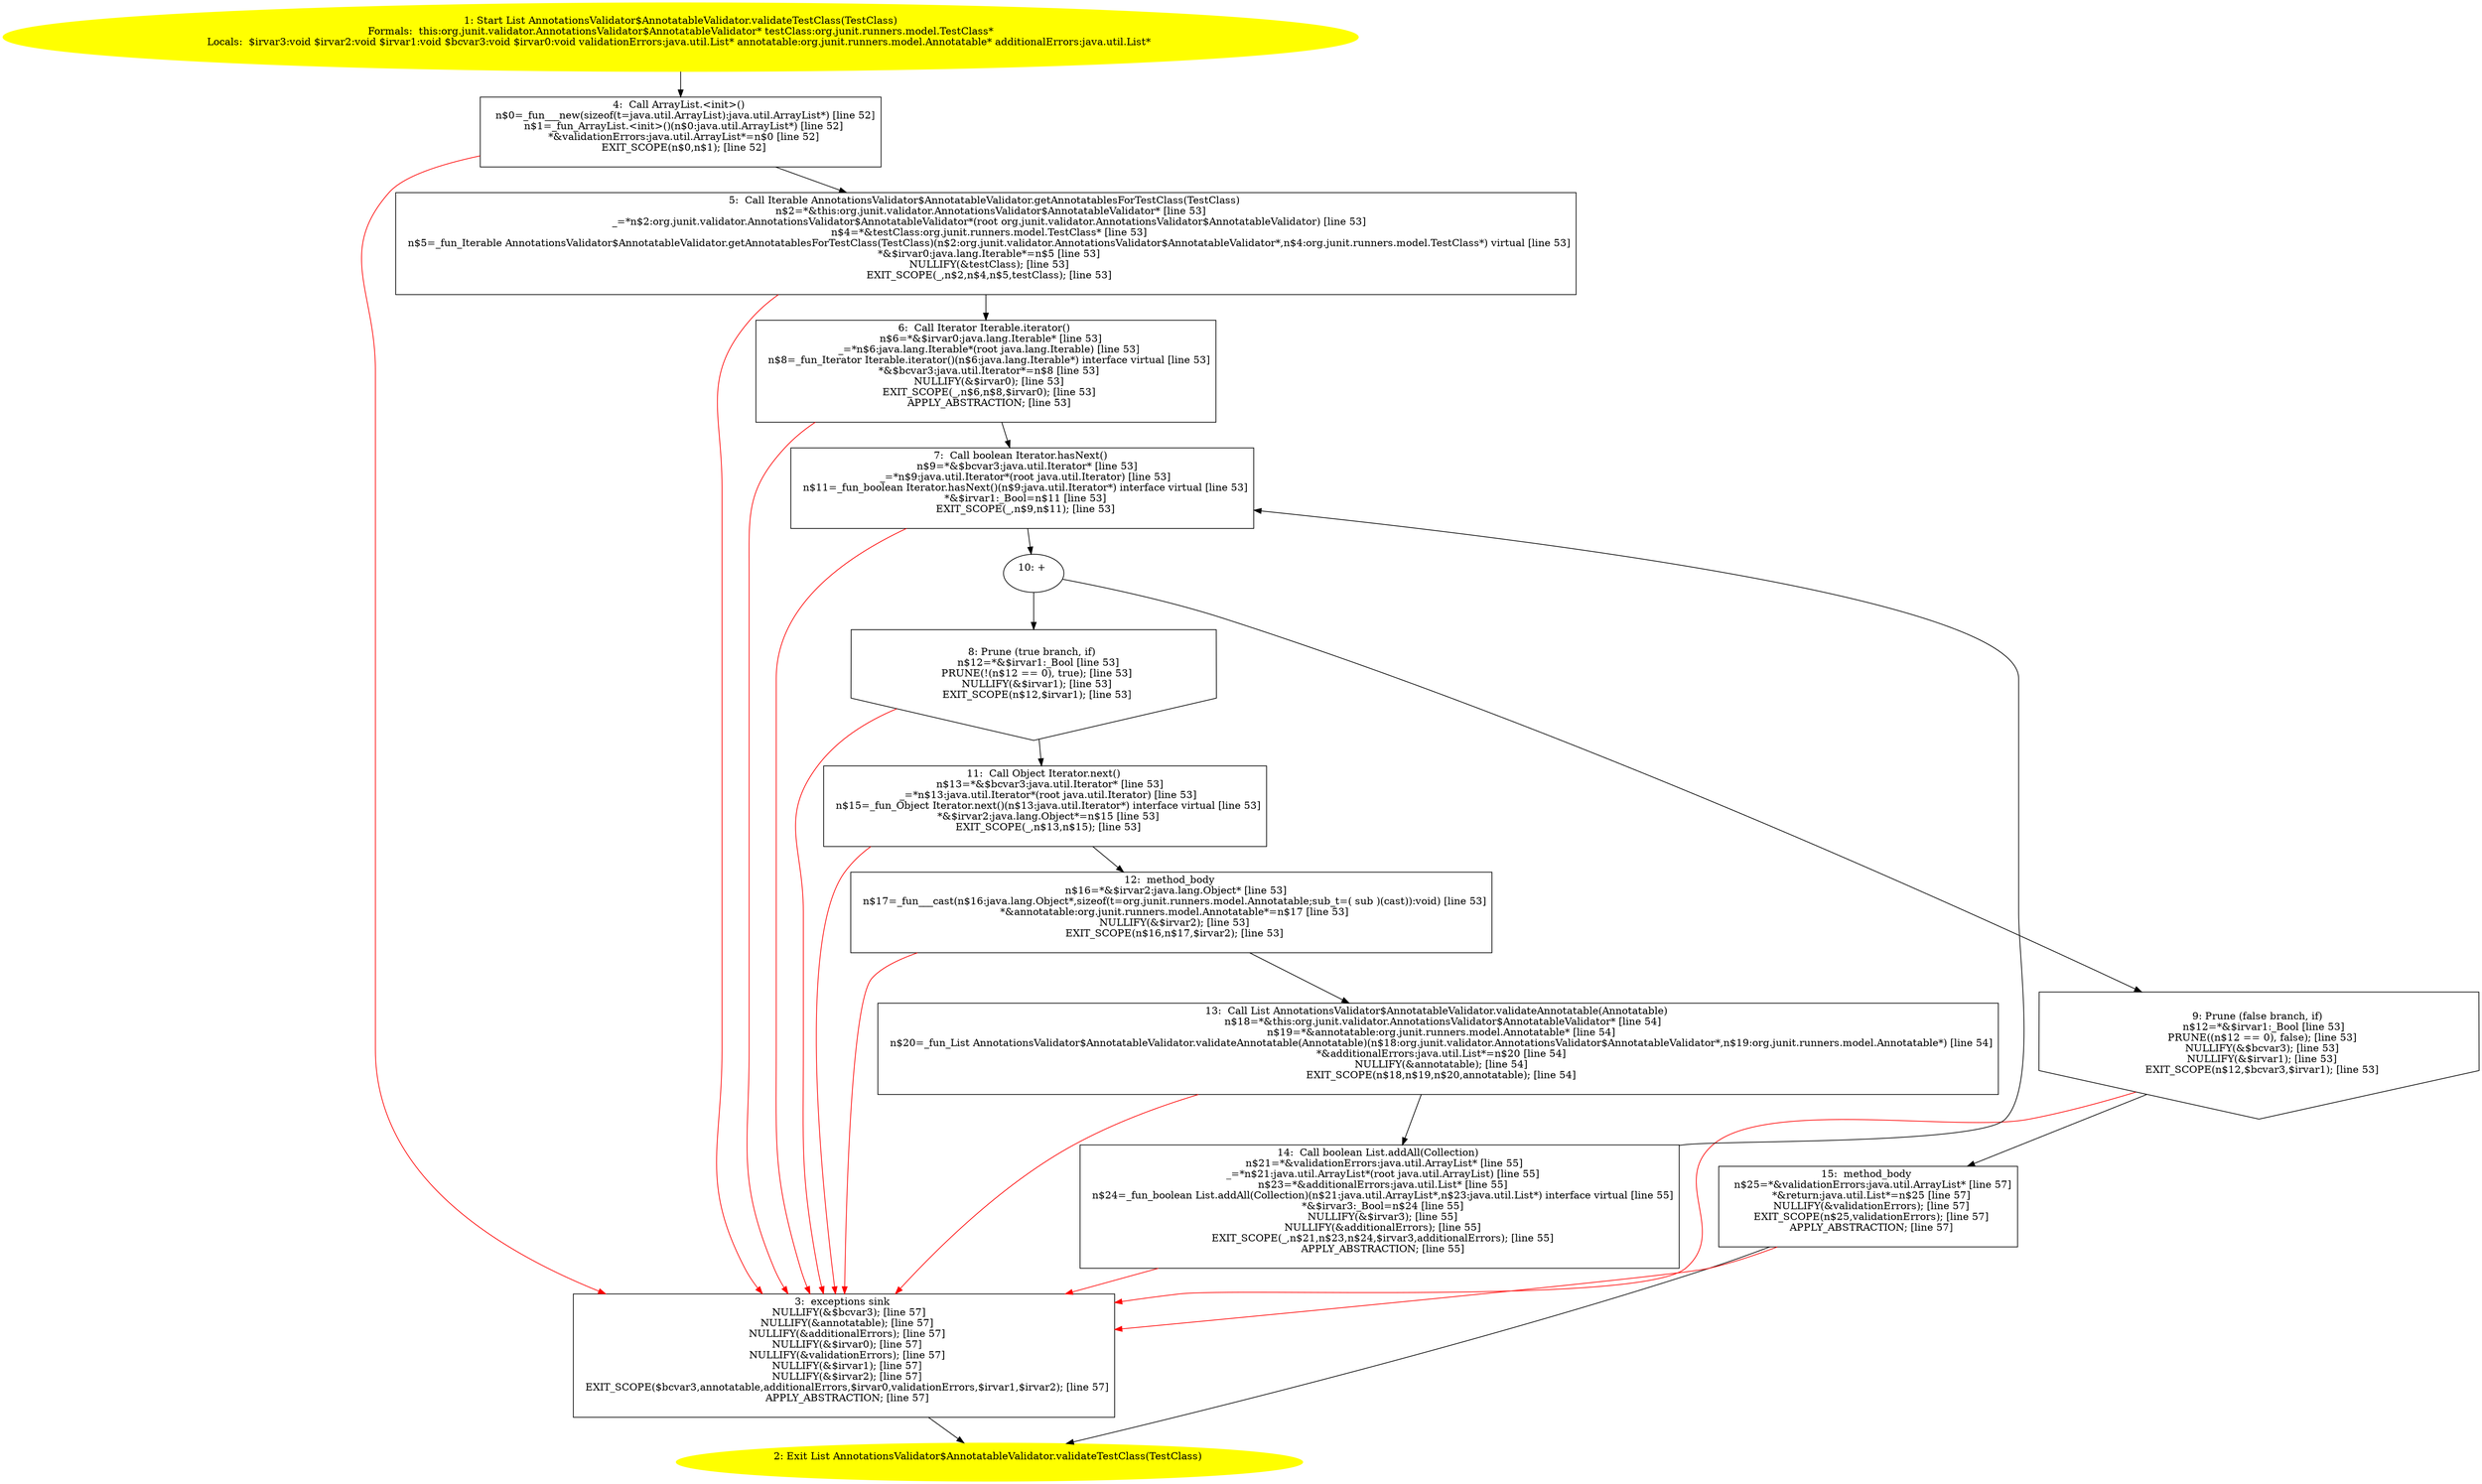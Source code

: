 /* @generated */
digraph cfg {
"org.junit.validator.AnnotationsValidator$AnnotatableValidator.validateTestClass(org.junit.runners.mo.734f3e8d74b41e610d6d80a93663f6b3_1" [label="1: Start List AnnotationsValidator$AnnotatableValidator.validateTestClass(TestClass)\nFormals:  this:org.junit.validator.AnnotationsValidator$AnnotatableValidator* testClass:org.junit.runners.model.TestClass*\nLocals:  $irvar3:void $irvar2:void $irvar1:void $bcvar3:void $irvar0:void validationErrors:java.util.List* annotatable:org.junit.runners.model.Annotatable* additionalErrors:java.util.List* \n  " color=yellow style=filled]
	

	 "org.junit.validator.AnnotationsValidator$AnnotatableValidator.validateTestClass(org.junit.runners.mo.734f3e8d74b41e610d6d80a93663f6b3_1" -> "org.junit.validator.AnnotationsValidator$AnnotatableValidator.validateTestClass(org.junit.runners.mo.734f3e8d74b41e610d6d80a93663f6b3_4" ;
"org.junit.validator.AnnotationsValidator$AnnotatableValidator.validateTestClass(org.junit.runners.mo.734f3e8d74b41e610d6d80a93663f6b3_2" [label="2: Exit List AnnotationsValidator$AnnotatableValidator.validateTestClass(TestClass) \n  " color=yellow style=filled]
	

"org.junit.validator.AnnotationsValidator$AnnotatableValidator.validateTestClass(org.junit.runners.mo.734f3e8d74b41e610d6d80a93663f6b3_3" [label="3:  exceptions sink \n   NULLIFY(&$bcvar3); [line 57]\n  NULLIFY(&annotatable); [line 57]\n  NULLIFY(&additionalErrors); [line 57]\n  NULLIFY(&$irvar0); [line 57]\n  NULLIFY(&validationErrors); [line 57]\n  NULLIFY(&$irvar1); [line 57]\n  NULLIFY(&$irvar2); [line 57]\n  EXIT_SCOPE($bcvar3,annotatable,additionalErrors,$irvar0,validationErrors,$irvar1,$irvar2); [line 57]\n  APPLY_ABSTRACTION; [line 57]\n " shape="box"]
	

	 "org.junit.validator.AnnotationsValidator$AnnotatableValidator.validateTestClass(org.junit.runners.mo.734f3e8d74b41e610d6d80a93663f6b3_3" -> "org.junit.validator.AnnotationsValidator$AnnotatableValidator.validateTestClass(org.junit.runners.mo.734f3e8d74b41e610d6d80a93663f6b3_2" ;
"org.junit.validator.AnnotationsValidator$AnnotatableValidator.validateTestClass(org.junit.runners.mo.734f3e8d74b41e610d6d80a93663f6b3_4" [label="4:  Call ArrayList.<init>() \n   n$0=_fun___new(sizeof(t=java.util.ArrayList):java.util.ArrayList*) [line 52]\n  n$1=_fun_ArrayList.<init>()(n$0:java.util.ArrayList*) [line 52]\n  *&validationErrors:java.util.ArrayList*=n$0 [line 52]\n  EXIT_SCOPE(n$0,n$1); [line 52]\n " shape="box"]
	

	 "org.junit.validator.AnnotationsValidator$AnnotatableValidator.validateTestClass(org.junit.runners.mo.734f3e8d74b41e610d6d80a93663f6b3_4" -> "org.junit.validator.AnnotationsValidator$AnnotatableValidator.validateTestClass(org.junit.runners.mo.734f3e8d74b41e610d6d80a93663f6b3_5" ;
	 "org.junit.validator.AnnotationsValidator$AnnotatableValidator.validateTestClass(org.junit.runners.mo.734f3e8d74b41e610d6d80a93663f6b3_4" -> "org.junit.validator.AnnotationsValidator$AnnotatableValidator.validateTestClass(org.junit.runners.mo.734f3e8d74b41e610d6d80a93663f6b3_3" [color="red" ];
"org.junit.validator.AnnotationsValidator$AnnotatableValidator.validateTestClass(org.junit.runners.mo.734f3e8d74b41e610d6d80a93663f6b3_5" [label="5:  Call Iterable AnnotationsValidator$AnnotatableValidator.getAnnotatablesForTestClass(TestClass) \n   n$2=*&this:org.junit.validator.AnnotationsValidator$AnnotatableValidator* [line 53]\n  _=*n$2:org.junit.validator.AnnotationsValidator$AnnotatableValidator*(root org.junit.validator.AnnotationsValidator$AnnotatableValidator) [line 53]\n  n$4=*&testClass:org.junit.runners.model.TestClass* [line 53]\n  n$5=_fun_Iterable AnnotationsValidator$AnnotatableValidator.getAnnotatablesForTestClass(TestClass)(n$2:org.junit.validator.AnnotationsValidator$AnnotatableValidator*,n$4:org.junit.runners.model.TestClass*) virtual [line 53]\n  *&$irvar0:java.lang.Iterable*=n$5 [line 53]\n  NULLIFY(&testClass); [line 53]\n  EXIT_SCOPE(_,n$2,n$4,n$5,testClass); [line 53]\n " shape="box"]
	

	 "org.junit.validator.AnnotationsValidator$AnnotatableValidator.validateTestClass(org.junit.runners.mo.734f3e8d74b41e610d6d80a93663f6b3_5" -> "org.junit.validator.AnnotationsValidator$AnnotatableValidator.validateTestClass(org.junit.runners.mo.734f3e8d74b41e610d6d80a93663f6b3_6" ;
	 "org.junit.validator.AnnotationsValidator$AnnotatableValidator.validateTestClass(org.junit.runners.mo.734f3e8d74b41e610d6d80a93663f6b3_5" -> "org.junit.validator.AnnotationsValidator$AnnotatableValidator.validateTestClass(org.junit.runners.mo.734f3e8d74b41e610d6d80a93663f6b3_3" [color="red" ];
"org.junit.validator.AnnotationsValidator$AnnotatableValidator.validateTestClass(org.junit.runners.mo.734f3e8d74b41e610d6d80a93663f6b3_6" [label="6:  Call Iterator Iterable.iterator() \n   n$6=*&$irvar0:java.lang.Iterable* [line 53]\n  _=*n$6:java.lang.Iterable*(root java.lang.Iterable) [line 53]\n  n$8=_fun_Iterator Iterable.iterator()(n$6:java.lang.Iterable*) interface virtual [line 53]\n  *&$bcvar3:java.util.Iterator*=n$8 [line 53]\n  NULLIFY(&$irvar0); [line 53]\n  EXIT_SCOPE(_,n$6,n$8,$irvar0); [line 53]\n  APPLY_ABSTRACTION; [line 53]\n " shape="box"]
	

	 "org.junit.validator.AnnotationsValidator$AnnotatableValidator.validateTestClass(org.junit.runners.mo.734f3e8d74b41e610d6d80a93663f6b3_6" -> "org.junit.validator.AnnotationsValidator$AnnotatableValidator.validateTestClass(org.junit.runners.mo.734f3e8d74b41e610d6d80a93663f6b3_7" ;
	 "org.junit.validator.AnnotationsValidator$AnnotatableValidator.validateTestClass(org.junit.runners.mo.734f3e8d74b41e610d6d80a93663f6b3_6" -> "org.junit.validator.AnnotationsValidator$AnnotatableValidator.validateTestClass(org.junit.runners.mo.734f3e8d74b41e610d6d80a93663f6b3_3" [color="red" ];
"org.junit.validator.AnnotationsValidator$AnnotatableValidator.validateTestClass(org.junit.runners.mo.734f3e8d74b41e610d6d80a93663f6b3_7" [label="7:  Call boolean Iterator.hasNext() \n   n$9=*&$bcvar3:java.util.Iterator* [line 53]\n  _=*n$9:java.util.Iterator*(root java.util.Iterator) [line 53]\n  n$11=_fun_boolean Iterator.hasNext()(n$9:java.util.Iterator*) interface virtual [line 53]\n  *&$irvar1:_Bool=n$11 [line 53]\n  EXIT_SCOPE(_,n$9,n$11); [line 53]\n " shape="box"]
	

	 "org.junit.validator.AnnotationsValidator$AnnotatableValidator.validateTestClass(org.junit.runners.mo.734f3e8d74b41e610d6d80a93663f6b3_7" -> "org.junit.validator.AnnotationsValidator$AnnotatableValidator.validateTestClass(org.junit.runners.mo.734f3e8d74b41e610d6d80a93663f6b3_10" ;
	 "org.junit.validator.AnnotationsValidator$AnnotatableValidator.validateTestClass(org.junit.runners.mo.734f3e8d74b41e610d6d80a93663f6b3_7" -> "org.junit.validator.AnnotationsValidator$AnnotatableValidator.validateTestClass(org.junit.runners.mo.734f3e8d74b41e610d6d80a93663f6b3_3" [color="red" ];
"org.junit.validator.AnnotationsValidator$AnnotatableValidator.validateTestClass(org.junit.runners.mo.734f3e8d74b41e610d6d80a93663f6b3_8" [label="8: Prune (true branch, if) \n   n$12=*&$irvar1:_Bool [line 53]\n  PRUNE(!(n$12 == 0), true); [line 53]\n  NULLIFY(&$irvar1); [line 53]\n  EXIT_SCOPE(n$12,$irvar1); [line 53]\n " shape="invhouse"]
	

	 "org.junit.validator.AnnotationsValidator$AnnotatableValidator.validateTestClass(org.junit.runners.mo.734f3e8d74b41e610d6d80a93663f6b3_8" -> "org.junit.validator.AnnotationsValidator$AnnotatableValidator.validateTestClass(org.junit.runners.mo.734f3e8d74b41e610d6d80a93663f6b3_11" ;
	 "org.junit.validator.AnnotationsValidator$AnnotatableValidator.validateTestClass(org.junit.runners.mo.734f3e8d74b41e610d6d80a93663f6b3_8" -> "org.junit.validator.AnnotationsValidator$AnnotatableValidator.validateTestClass(org.junit.runners.mo.734f3e8d74b41e610d6d80a93663f6b3_3" [color="red" ];
"org.junit.validator.AnnotationsValidator$AnnotatableValidator.validateTestClass(org.junit.runners.mo.734f3e8d74b41e610d6d80a93663f6b3_9" [label="9: Prune (false branch, if) \n   n$12=*&$irvar1:_Bool [line 53]\n  PRUNE((n$12 == 0), false); [line 53]\n  NULLIFY(&$bcvar3); [line 53]\n  NULLIFY(&$irvar1); [line 53]\n  EXIT_SCOPE(n$12,$bcvar3,$irvar1); [line 53]\n " shape="invhouse"]
	

	 "org.junit.validator.AnnotationsValidator$AnnotatableValidator.validateTestClass(org.junit.runners.mo.734f3e8d74b41e610d6d80a93663f6b3_9" -> "org.junit.validator.AnnotationsValidator$AnnotatableValidator.validateTestClass(org.junit.runners.mo.734f3e8d74b41e610d6d80a93663f6b3_15" ;
	 "org.junit.validator.AnnotationsValidator$AnnotatableValidator.validateTestClass(org.junit.runners.mo.734f3e8d74b41e610d6d80a93663f6b3_9" -> "org.junit.validator.AnnotationsValidator$AnnotatableValidator.validateTestClass(org.junit.runners.mo.734f3e8d74b41e610d6d80a93663f6b3_3" [color="red" ];
"org.junit.validator.AnnotationsValidator$AnnotatableValidator.validateTestClass(org.junit.runners.mo.734f3e8d74b41e610d6d80a93663f6b3_10" [label="10: + \n  " ]
	

	 "org.junit.validator.AnnotationsValidator$AnnotatableValidator.validateTestClass(org.junit.runners.mo.734f3e8d74b41e610d6d80a93663f6b3_10" -> "org.junit.validator.AnnotationsValidator$AnnotatableValidator.validateTestClass(org.junit.runners.mo.734f3e8d74b41e610d6d80a93663f6b3_8" ;
	 "org.junit.validator.AnnotationsValidator$AnnotatableValidator.validateTestClass(org.junit.runners.mo.734f3e8d74b41e610d6d80a93663f6b3_10" -> "org.junit.validator.AnnotationsValidator$AnnotatableValidator.validateTestClass(org.junit.runners.mo.734f3e8d74b41e610d6d80a93663f6b3_9" ;
"org.junit.validator.AnnotationsValidator$AnnotatableValidator.validateTestClass(org.junit.runners.mo.734f3e8d74b41e610d6d80a93663f6b3_11" [label="11:  Call Object Iterator.next() \n   n$13=*&$bcvar3:java.util.Iterator* [line 53]\n  _=*n$13:java.util.Iterator*(root java.util.Iterator) [line 53]\n  n$15=_fun_Object Iterator.next()(n$13:java.util.Iterator*) interface virtual [line 53]\n  *&$irvar2:java.lang.Object*=n$15 [line 53]\n  EXIT_SCOPE(_,n$13,n$15); [line 53]\n " shape="box"]
	

	 "org.junit.validator.AnnotationsValidator$AnnotatableValidator.validateTestClass(org.junit.runners.mo.734f3e8d74b41e610d6d80a93663f6b3_11" -> "org.junit.validator.AnnotationsValidator$AnnotatableValidator.validateTestClass(org.junit.runners.mo.734f3e8d74b41e610d6d80a93663f6b3_12" ;
	 "org.junit.validator.AnnotationsValidator$AnnotatableValidator.validateTestClass(org.junit.runners.mo.734f3e8d74b41e610d6d80a93663f6b3_11" -> "org.junit.validator.AnnotationsValidator$AnnotatableValidator.validateTestClass(org.junit.runners.mo.734f3e8d74b41e610d6d80a93663f6b3_3" [color="red" ];
"org.junit.validator.AnnotationsValidator$AnnotatableValidator.validateTestClass(org.junit.runners.mo.734f3e8d74b41e610d6d80a93663f6b3_12" [label="12:  method_body \n   n$16=*&$irvar2:java.lang.Object* [line 53]\n  n$17=_fun___cast(n$16:java.lang.Object*,sizeof(t=org.junit.runners.model.Annotatable;sub_t=( sub )(cast)):void) [line 53]\n  *&annotatable:org.junit.runners.model.Annotatable*=n$17 [line 53]\n  NULLIFY(&$irvar2); [line 53]\n  EXIT_SCOPE(n$16,n$17,$irvar2); [line 53]\n " shape="box"]
	

	 "org.junit.validator.AnnotationsValidator$AnnotatableValidator.validateTestClass(org.junit.runners.mo.734f3e8d74b41e610d6d80a93663f6b3_12" -> "org.junit.validator.AnnotationsValidator$AnnotatableValidator.validateTestClass(org.junit.runners.mo.734f3e8d74b41e610d6d80a93663f6b3_13" ;
	 "org.junit.validator.AnnotationsValidator$AnnotatableValidator.validateTestClass(org.junit.runners.mo.734f3e8d74b41e610d6d80a93663f6b3_12" -> "org.junit.validator.AnnotationsValidator$AnnotatableValidator.validateTestClass(org.junit.runners.mo.734f3e8d74b41e610d6d80a93663f6b3_3" [color="red" ];
"org.junit.validator.AnnotationsValidator$AnnotatableValidator.validateTestClass(org.junit.runners.mo.734f3e8d74b41e610d6d80a93663f6b3_13" [label="13:  Call List AnnotationsValidator$AnnotatableValidator.validateAnnotatable(Annotatable) \n   n$18=*&this:org.junit.validator.AnnotationsValidator$AnnotatableValidator* [line 54]\n  n$19=*&annotatable:org.junit.runners.model.Annotatable* [line 54]\n  n$20=_fun_List AnnotationsValidator$AnnotatableValidator.validateAnnotatable(Annotatable)(n$18:org.junit.validator.AnnotationsValidator$AnnotatableValidator*,n$19:org.junit.runners.model.Annotatable*) [line 54]\n  *&additionalErrors:java.util.List*=n$20 [line 54]\n  NULLIFY(&annotatable); [line 54]\n  EXIT_SCOPE(n$18,n$19,n$20,annotatable); [line 54]\n " shape="box"]
	

	 "org.junit.validator.AnnotationsValidator$AnnotatableValidator.validateTestClass(org.junit.runners.mo.734f3e8d74b41e610d6d80a93663f6b3_13" -> "org.junit.validator.AnnotationsValidator$AnnotatableValidator.validateTestClass(org.junit.runners.mo.734f3e8d74b41e610d6d80a93663f6b3_14" ;
	 "org.junit.validator.AnnotationsValidator$AnnotatableValidator.validateTestClass(org.junit.runners.mo.734f3e8d74b41e610d6d80a93663f6b3_13" -> "org.junit.validator.AnnotationsValidator$AnnotatableValidator.validateTestClass(org.junit.runners.mo.734f3e8d74b41e610d6d80a93663f6b3_3" [color="red" ];
"org.junit.validator.AnnotationsValidator$AnnotatableValidator.validateTestClass(org.junit.runners.mo.734f3e8d74b41e610d6d80a93663f6b3_14" [label="14:  Call boolean List.addAll(Collection) \n   n$21=*&validationErrors:java.util.ArrayList* [line 55]\n  _=*n$21:java.util.ArrayList*(root java.util.ArrayList) [line 55]\n  n$23=*&additionalErrors:java.util.List* [line 55]\n  n$24=_fun_boolean List.addAll(Collection)(n$21:java.util.ArrayList*,n$23:java.util.List*) interface virtual [line 55]\n  *&$irvar3:_Bool=n$24 [line 55]\n  NULLIFY(&$irvar3); [line 55]\n  NULLIFY(&additionalErrors); [line 55]\n  EXIT_SCOPE(_,n$21,n$23,n$24,$irvar3,additionalErrors); [line 55]\n  APPLY_ABSTRACTION; [line 55]\n " shape="box"]
	

	 "org.junit.validator.AnnotationsValidator$AnnotatableValidator.validateTestClass(org.junit.runners.mo.734f3e8d74b41e610d6d80a93663f6b3_14" -> "org.junit.validator.AnnotationsValidator$AnnotatableValidator.validateTestClass(org.junit.runners.mo.734f3e8d74b41e610d6d80a93663f6b3_7" ;
	 "org.junit.validator.AnnotationsValidator$AnnotatableValidator.validateTestClass(org.junit.runners.mo.734f3e8d74b41e610d6d80a93663f6b3_14" -> "org.junit.validator.AnnotationsValidator$AnnotatableValidator.validateTestClass(org.junit.runners.mo.734f3e8d74b41e610d6d80a93663f6b3_3" [color="red" ];
"org.junit.validator.AnnotationsValidator$AnnotatableValidator.validateTestClass(org.junit.runners.mo.734f3e8d74b41e610d6d80a93663f6b3_15" [label="15:  method_body \n   n$25=*&validationErrors:java.util.ArrayList* [line 57]\n  *&return:java.util.List*=n$25 [line 57]\n  NULLIFY(&validationErrors); [line 57]\n  EXIT_SCOPE(n$25,validationErrors); [line 57]\n  APPLY_ABSTRACTION; [line 57]\n " shape="box"]
	

	 "org.junit.validator.AnnotationsValidator$AnnotatableValidator.validateTestClass(org.junit.runners.mo.734f3e8d74b41e610d6d80a93663f6b3_15" -> "org.junit.validator.AnnotationsValidator$AnnotatableValidator.validateTestClass(org.junit.runners.mo.734f3e8d74b41e610d6d80a93663f6b3_2" ;
	 "org.junit.validator.AnnotationsValidator$AnnotatableValidator.validateTestClass(org.junit.runners.mo.734f3e8d74b41e610d6d80a93663f6b3_15" -> "org.junit.validator.AnnotationsValidator$AnnotatableValidator.validateTestClass(org.junit.runners.mo.734f3e8d74b41e610d6d80a93663f6b3_3" [color="red" ];
}
